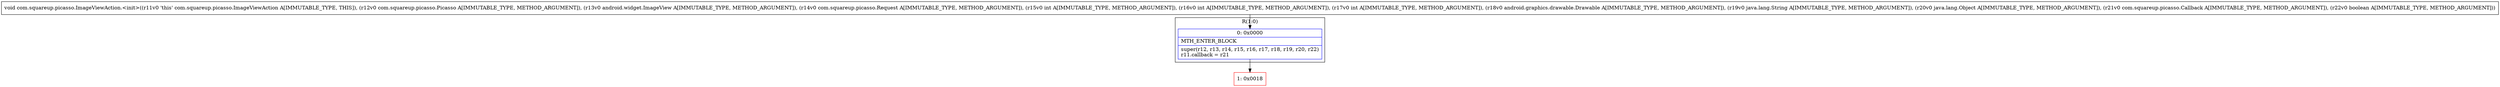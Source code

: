 digraph "CFG forcom.squareup.picasso.ImageViewAction.\<init\>(Lcom\/squareup\/picasso\/Picasso;Landroid\/widget\/ImageView;Lcom\/squareup\/picasso\/Request;IIILandroid\/graphics\/drawable\/Drawable;Ljava\/lang\/String;Ljava\/lang\/Object;Lcom\/squareup\/picasso\/Callback;Z)V" {
subgraph cluster_Region_1028364767 {
label = "R(1:0)";
node [shape=record,color=blue];
Node_0 [shape=record,label="{0\:\ 0x0000|MTH_ENTER_BLOCK\l|super(r12, r13, r14, r15, r16, r17, r18, r19, r20, r22)\lr11.callback = r21\l}"];
}
Node_1 [shape=record,color=red,label="{1\:\ 0x0018}"];
MethodNode[shape=record,label="{void com.squareup.picasso.ImageViewAction.\<init\>((r11v0 'this' com.squareup.picasso.ImageViewAction A[IMMUTABLE_TYPE, THIS]), (r12v0 com.squareup.picasso.Picasso A[IMMUTABLE_TYPE, METHOD_ARGUMENT]), (r13v0 android.widget.ImageView A[IMMUTABLE_TYPE, METHOD_ARGUMENT]), (r14v0 com.squareup.picasso.Request A[IMMUTABLE_TYPE, METHOD_ARGUMENT]), (r15v0 int A[IMMUTABLE_TYPE, METHOD_ARGUMENT]), (r16v0 int A[IMMUTABLE_TYPE, METHOD_ARGUMENT]), (r17v0 int A[IMMUTABLE_TYPE, METHOD_ARGUMENT]), (r18v0 android.graphics.drawable.Drawable A[IMMUTABLE_TYPE, METHOD_ARGUMENT]), (r19v0 java.lang.String A[IMMUTABLE_TYPE, METHOD_ARGUMENT]), (r20v0 java.lang.Object A[IMMUTABLE_TYPE, METHOD_ARGUMENT]), (r21v0 com.squareup.picasso.Callback A[IMMUTABLE_TYPE, METHOD_ARGUMENT]), (r22v0 boolean A[IMMUTABLE_TYPE, METHOD_ARGUMENT])) }"];
MethodNode -> Node_0;
Node_0 -> Node_1;
}

